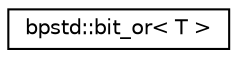 digraph "Graphical Class Hierarchy"
{
 // LATEX_PDF_SIZE
  edge [fontname="Helvetica",fontsize="10",labelfontname="Helvetica",labelfontsize="10"];
  node [fontname="Helvetica",fontsize="10",shape=record];
  rankdir="LR";
  Node0 [label="bpstd::bit_or\< T \>",height=0.2,width=0.4,color="black", fillcolor="white", style="filled",URL="$dc/d6e/structbpstd_1_1bit__or.html",tooltip=" "];
}
